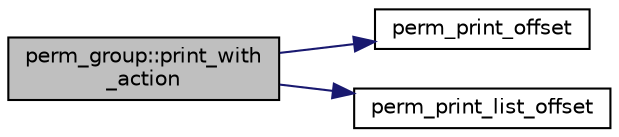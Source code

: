 digraph "perm_group::print_with_action"
{
  edge [fontname="Helvetica",fontsize="10",labelfontname="Helvetica",labelfontsize="10"];
  node [fontname="Helvetica",fontsize="10",shape=record];
  rankdir="LR";
  Node883 [label="perm_group::print_with\l_action",height=0.2,width=0.4,color="black", fillcolor="grey75", style="filled", fontcolor="black"];
  Node883 -> Node884 [color="midnightblue",fontsize="10",style="solid",fontname="Helvetica"];
  Node884 [label="perm_print_offset",height=0.2,width=0.4,color="black", fillcolor="white", style="filled",URL="$d2/d7c/combinatorics_8_c.html#ab87deef2ba9e4d2ce386a19eeaffecf3"];
  Node883 -> Node885 [color="midnightblue",fontsize="10",style="solid",fontname="Helvetica"];
  Node885 [label="perm_print_list_offset",height=0.2,width=0.4,color="black", fillcolor="white", style="filled",URL="$d2/d7c/combinatorics_8_c.html#a4377714ceabfd4fa7ade53a8684bd37b"];
}
